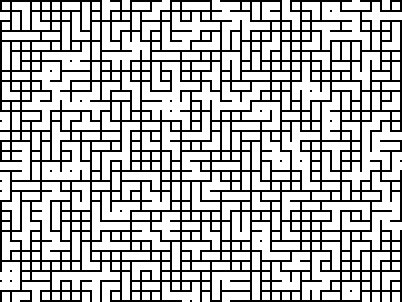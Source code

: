 int xdim = 40;
int ydim = 30;
real p = .7;

import stats;

unitsize (5);

for (int i=0; i<=xdim; ++i)
  for (int j=0; j<=ydim; ++j)
    dot ((i,j), linewidth(.8));

for (int i=0; i<xdim; ++i)
  for (int j=0; j<=ydim; ++j)
    if (unitrand() < p) draw ((i,j)--(i+1,j));
//    else draw ((i+.5,j-.5)--(i+.5,j+.5), dotted);

for (int i=0; i<=xdim; ++i)
  for (int j=0; j<ydim; ++j)
    if (unitrand() < p) draw ((i,j)--(i,j+1));
//    else draw ((i-.5,j+.5)--(i+.5,j+.5), dotted);
